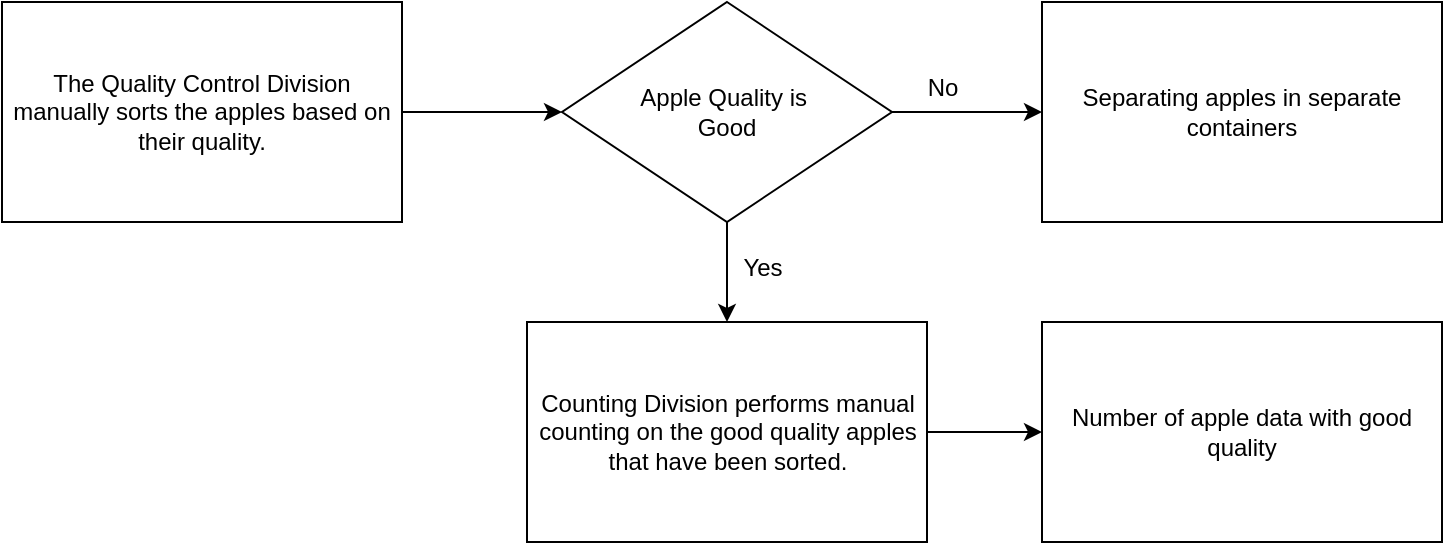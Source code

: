 <mxfile version="24.0.7" type="github">
  <diagram name="Halaman-1" id="c04F6M150yEZKeXTSN4I">
    <mxGraphModel dx="794" dy="459" grid="1" gridSize="10" guides="1" tooltips="1" connect="1" arrows="1" fold="1" page="1" pageScale="1" pageWidth="827" pageHeight="1169" math="0" shadow="0">
      <root>
        <mxCell id="0" />
        <mxCell id="1" parent="0" />
        <mxCell id="-PNT7uCd4FLXK4V7EnVz-11" style="edgeStyle=orthogonalEdgeStyle;rounded=0;orthogonalLoop=1;jettySize=auto;html=1;" parent="1" source="-PNT7uCd4FLXK4V7EnVz-1" target="-PNT7uCd4FLXK4V7EnVz-4" edge="1">
          <mxGeometry relative="1" as="geometry" />
        </mxCell>
        <mxCell id="-PNT7uCd4FLXK4V7EnVz-1" value="The Quality Control Division manually sorts the apples based on their quality." style="rounded=0;whiteSpace=wrap;html=1;" parent="1" vertex="1">
          <mxGeometry x="80" y="40" width="200" height="110" as="geometry" />
        </mxCell>
        <mxCell id="-PNT7uCd4FLXK4V7EnVz-12" style="edgeStyle=orthogonalEdgeStyle;rounded=0;orthogonalLoop=1;jettySize=auto;html=1;entryX=0;entryY=0.5;entryDx=0;entryDy=0;" parent="1" source="-PNT7uCd4FLXK4V7EnVz-4" target="-PNT7uCd4FLXK4V7EnVz-5" edge="1">
          <mxGeometry relative="1" as="geometry" />
        </mxCell>
        <mxCell id="-PNT7uCd4FLXK4V7EnVz-14" style="edgeStyle=orthogonalEdgeStyle;rounded=0;orthogonalLoop=1;jettySize=auto;html=1;" parent="1" source="-PNT7uCd4FLXK4V7EnVz-4" target="-PNT7uCd4FLXK4V7EnVz-8" edge="1">
          <mxGeometry relative="1" as="geometry" />
        </mxCell>
        <mxCell id="-PNT7uCd4FLXK4V7EnVz-4" value="Apple Quality is&amp;nbsp;&lt;div&gt;Good&lt;/div&gt;" style="rhombus;whiteSpace=wrap;html=1;" parent="1" vertex="1">
          <mxGeometry x="360" y="40" width="165" height="110" as="geometry" />
        </mxCell>
        <mxCell id="-PNT7uCd4FLXK4V7EnVz-5" value="Separating apples in separate containers" style="rounded=0;whiteSpace=wrap;html=1;" parent="1" vertex="1">
          <mxGeometry x="600" y="40" width="200" height="110" as="geometry" />
        </mxCell>
        <mxCell id="UmYIRHAxEe2Lj5iXkJjK-1" style="edgeStyle=orthogonalEdgeStyle;rounded=0;orthogonalLoop=1;jettySize=auto;html=1;entryX=0;entryY=0.5;entryDx=0;entryDy=0;" edge="1" parent="1" source="-PNT7uCd4FLXK4V7EnVz-8" target="-PNT7uCd4FLXK4V7EnVz-10">
          <mxGeometry relative="1" as="geometry" />
        </mxCell>
        <mxCell id="-PNT7uCd4FLXK4V7EnVz-8" value="Counting Division performs manual counting on the good quality apples that have been sorted." style="rounded=0;whiteSpace=wrap;html=1;" parent="1" vertex="1">
          <mxGeometry x="342.5" y="200" width="200" height="110" as="geometry" />
        </mxCell>
        <mxCell id="-PNT7uCd4FLXK4V7EnVz-10" value="Number of apple data with good quality" style="rounded=0;whiteSpace=wrap;html=1;" parent="1" vertex="1">
          <mxGeometry x="600" y="200" width="200" height="110" as="geometry" />
        </mxCell>
        <mxCell id="-PNT7uCd4FLXK4V7EnVz-13" value="No" style="text;html=1;align=center;verticalAlign=middle;resizable=0;points=[];autosize=1;strokeColor=none;fillColor=none;" parent="1" vertex="1">
          <mxGeometry x="530" y="68" width="40" height="30" as="geometry" />
        </mxCell>
        <mxCell id="-PNT7uCd4FLXK4V7EnVz-15" value="Yes" style="text;html=1;align=center;verticalAlign=middle;resizable=0;points=[];autosize=1;strokeColor=none;fillColor=none;" parent="1" vertex="1">
          <mxGeometry x="440" y="158" width="40" height="30" as="geometry" />
        </mxCell>
      </root>
    </mxGraphModel>
  </diagram>
</mxfile>
